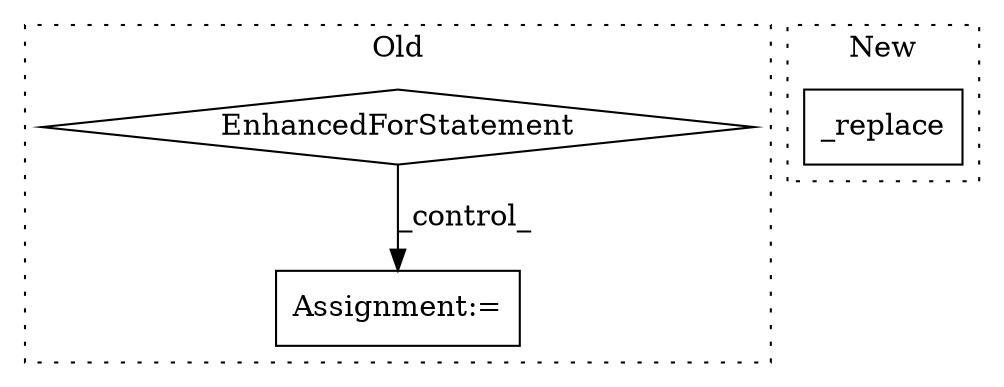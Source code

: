 digraph G {
subgraph cluster0 {
1 [label="EnhancedForStatement" a="70" s="2324,2408" l="53,2" shape="diamond"];
3 [label="Assignment:=" a="7" s="2564" l="1" shape="box"];
label = "Old";
style="dotted";
}
subgraph cluster1 {
2 [label="_replace" a="32" s="2708,2739" l="9,1" shape="box"];
label = "New";
style="dotted";
}
1 -> 3 [label="_control_"];
}